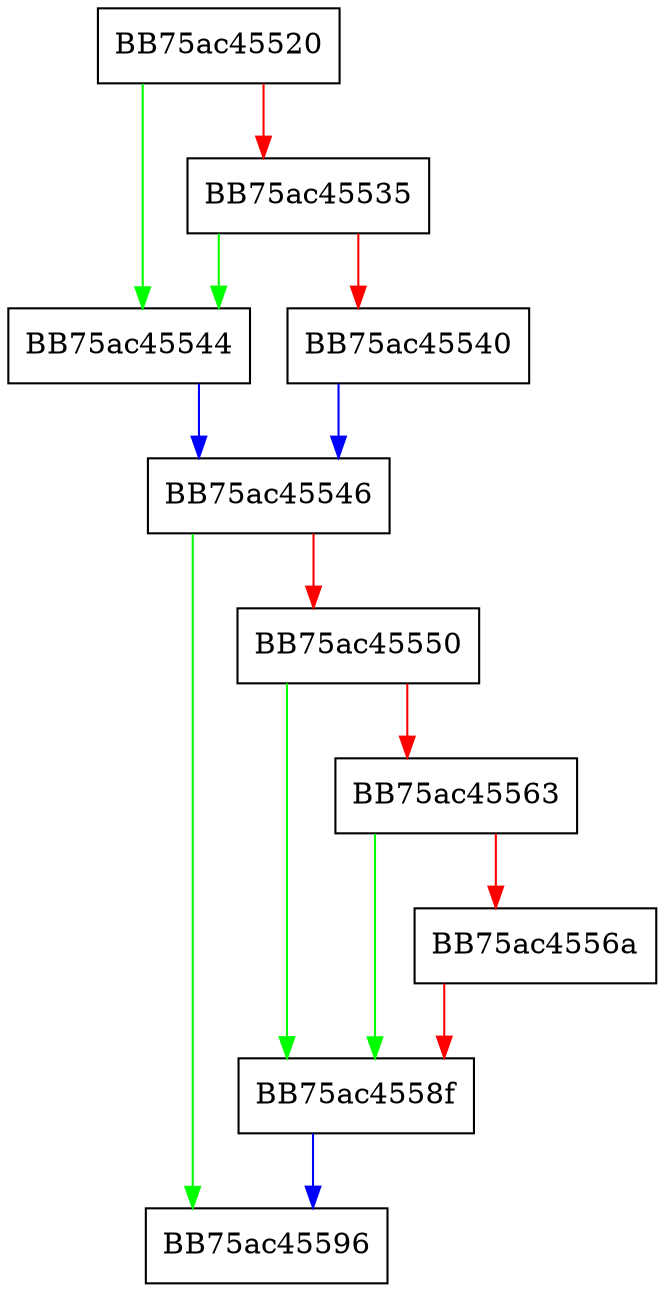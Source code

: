 digraph SetIOChunk {
  node [shape="box"];
  graph [splines=ortho];
  BB75ac45520 -> BB75ac45544 [color="green"];
  BB75ac45520 -> BB75ac45535 [color="red"];
  BB75ac45535 -> BB75ac45544 [color="green"];
  BB75ac45535 -> BB75ac45540 [color="red"];
  BB75ac45540 -> BB75ac45546 [color="blue"];
  BB75ac45544 -> BB75ac45546 [color="blue"];
  BB75ac45546 -> BB75ac45596 [color="green"];
  BB75ac45546 -> BB75ac45550 [color="red"];
  BB75ac45550 -> BB75ac4558f [color="green"];
  BB75ac45550 -> BB75ac45563 [color="red"];
  BB75ac45563 -> BB75ac4558f [color="green"];
  BB75ac45563 -> BB75ac4556a [color="red"];
  BB75ac4556a -> BB75ac4558f [color="red"];
  BB75ac4558f -> BB75ac45596 [color="blue"];
}